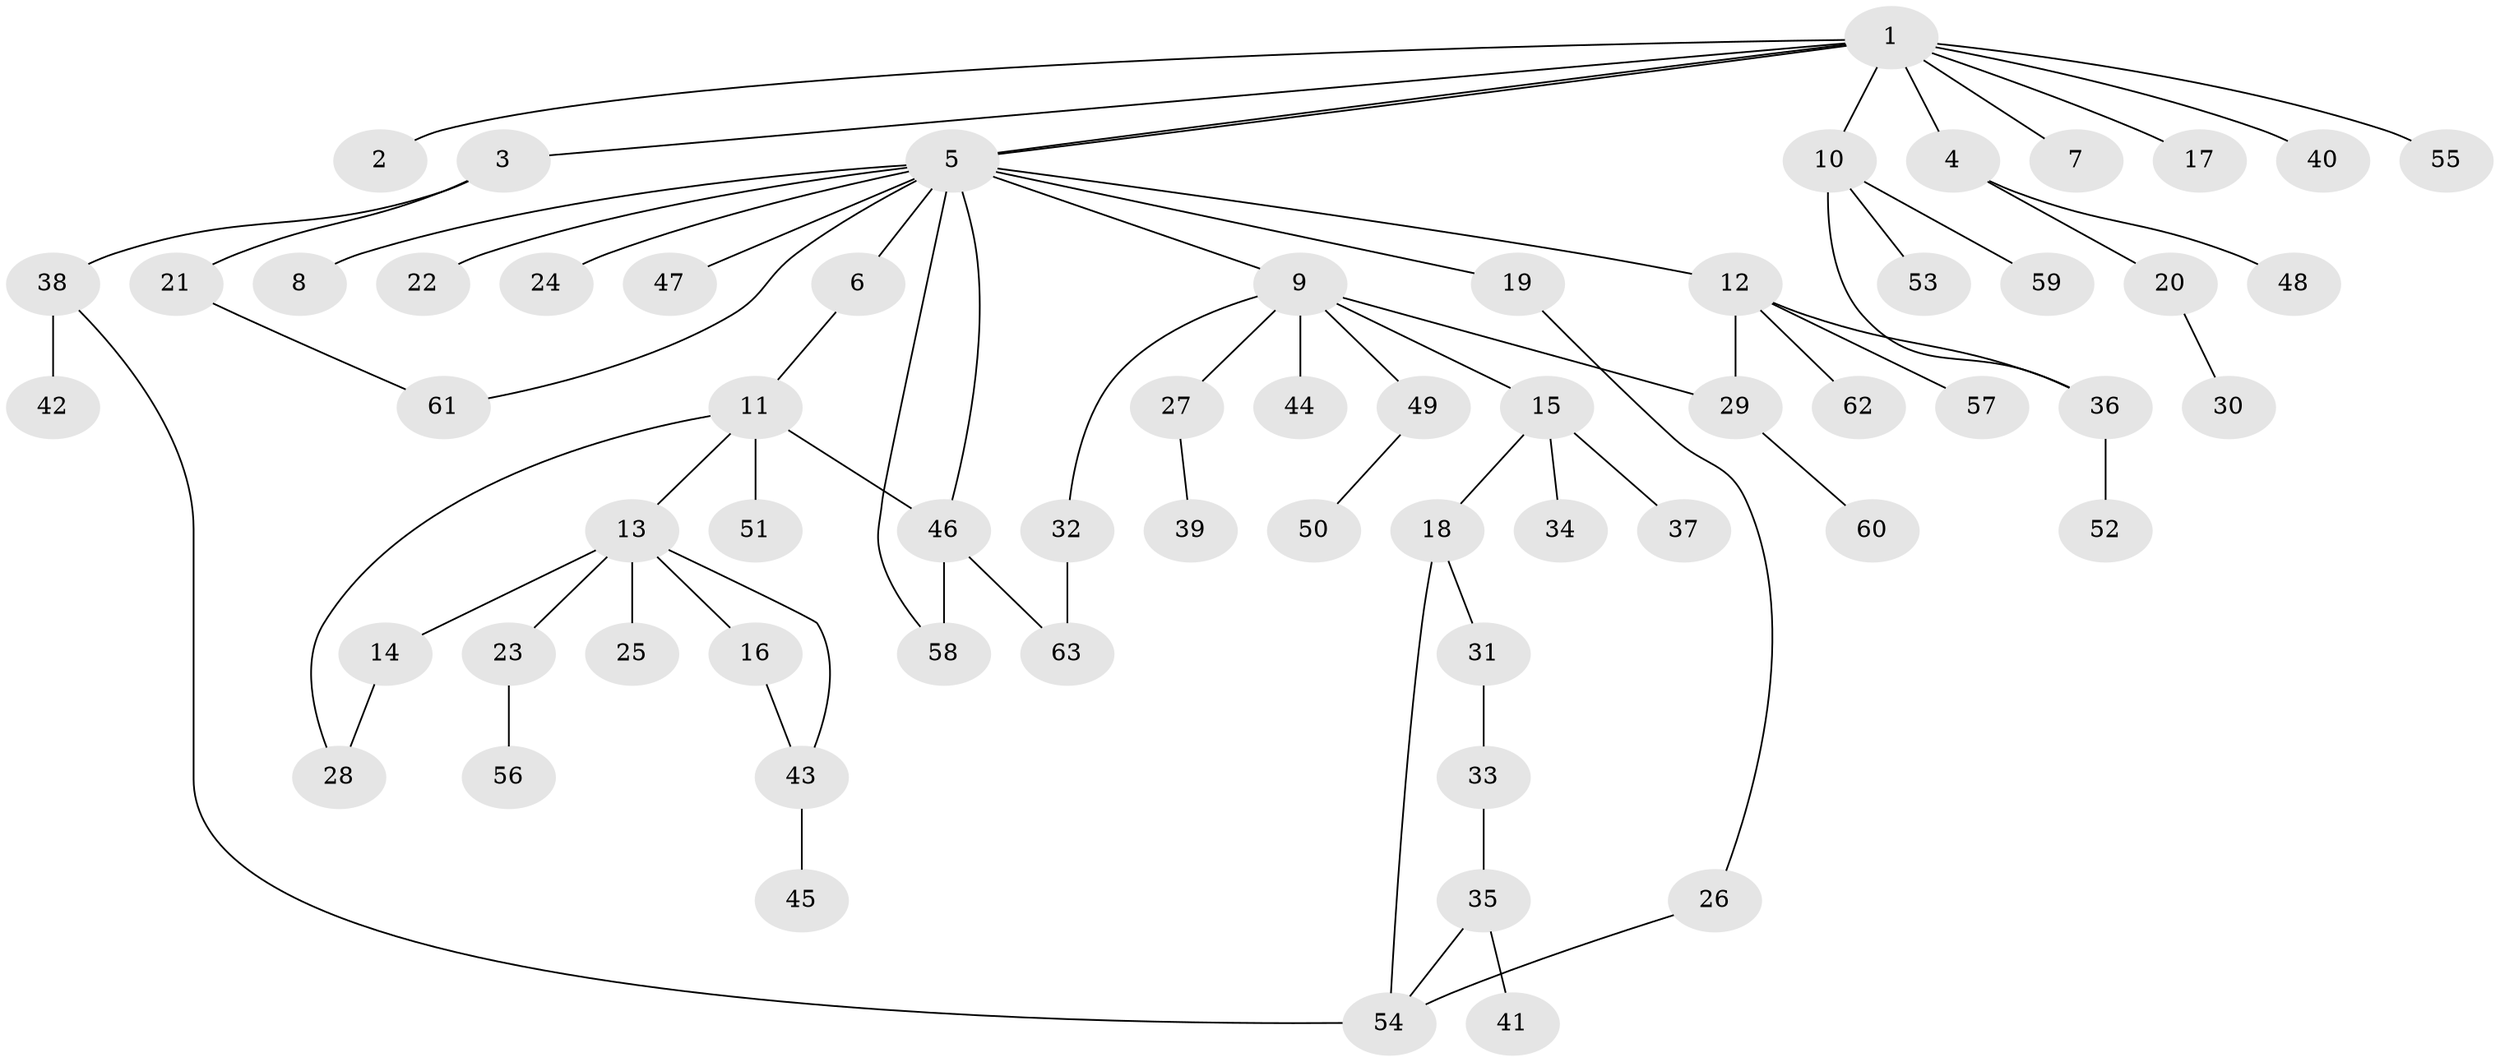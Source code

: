 // Generated by graph-tools (version 1.1) at 2025/25/03/09/25 03:25:57]
// undirected, 63 vertices, 74 edges
graph export_dot {
graph [start="1"]
  node [color=gray90,style=filled];
  1;
  2;
  3;
  4;
  5;
  6;
  7;
  8;
  9;
  10;
  11;
  12;
  13;
  14;
  15;
  16;
  17;
  18;
  19;
  20;
  21;
  22;
  23;
  24;
  25;
  26;
  27;
  28;
  29;
  30;
  31;
  32;
  33;
  34;
  35;
  36;
  37;
  38;
  39;
  40;
  41;
  42;
  43;
  44;
  45;
  46;
  47;
  48;
  49;
  50;
  51;
  52;
  53;
  54;
  55;
  56;
  57;
  58;
  59;
  60;
  61;
  62;
  63;
  1 -- 2;
  1 -- 3;
  1 -- 4;
  1 -- 5;
  1 -- 5;
  1 -- 7;
  1 -- 10;
  1 -- 17;
  1 -- 40;
  1 -- 55;
  3 -- 21;
  3 -- 38;
  4 -- 20;
  4 -- 48;
  5 -- 6;
  5 -- 8;
  5 -- 9;
  5 -- 12;
  5 -- 19;
  5 -- 22;
  5 -- 24;
  5 -- 46;
  5 -- 47;
  5 -- 58;
  5 -- 61;
  6 -- 11;
  9 -- 15;
  9 -- 27;
  9 -- 29;
  9 -- 32;
  9 -- 44;
  9 -- 49;
  10 -- 36;
  10 -- 53;
  10 -- 59;
  11 -- 13;
  11 -- 28;
  11 -- 46;
  11 -- 51;
  12 -- 29;
  12 -- 36;
  12 -- 57;
  12 -- 62;
  13 -- 14;
  13 -- 16;
  13 -- 23;
  13 -- 25;
  13 -- 43;
  14 -- 28;
  15 -- 18;
  15 -- 34;
  15 -- 37;
  16 -- 43;
  18 -- 31;
  18 -- 54;
  19 -- 26;
  20 -- 30;
  21 -- 61;
  23 -- 56;
  26 -- 54;
  27 -- 39;
  29 -- 60;
  31 -- 33;
  32 -- 63;
  33 -- 35;
  35 -- 41;
  35 -- 54;
  36 -- 52;
  38 -- 42;
  38 -- 54;
  43 -- 45;
  46 -- 58;
  46 -- 63;
  49 -- 50;
}
